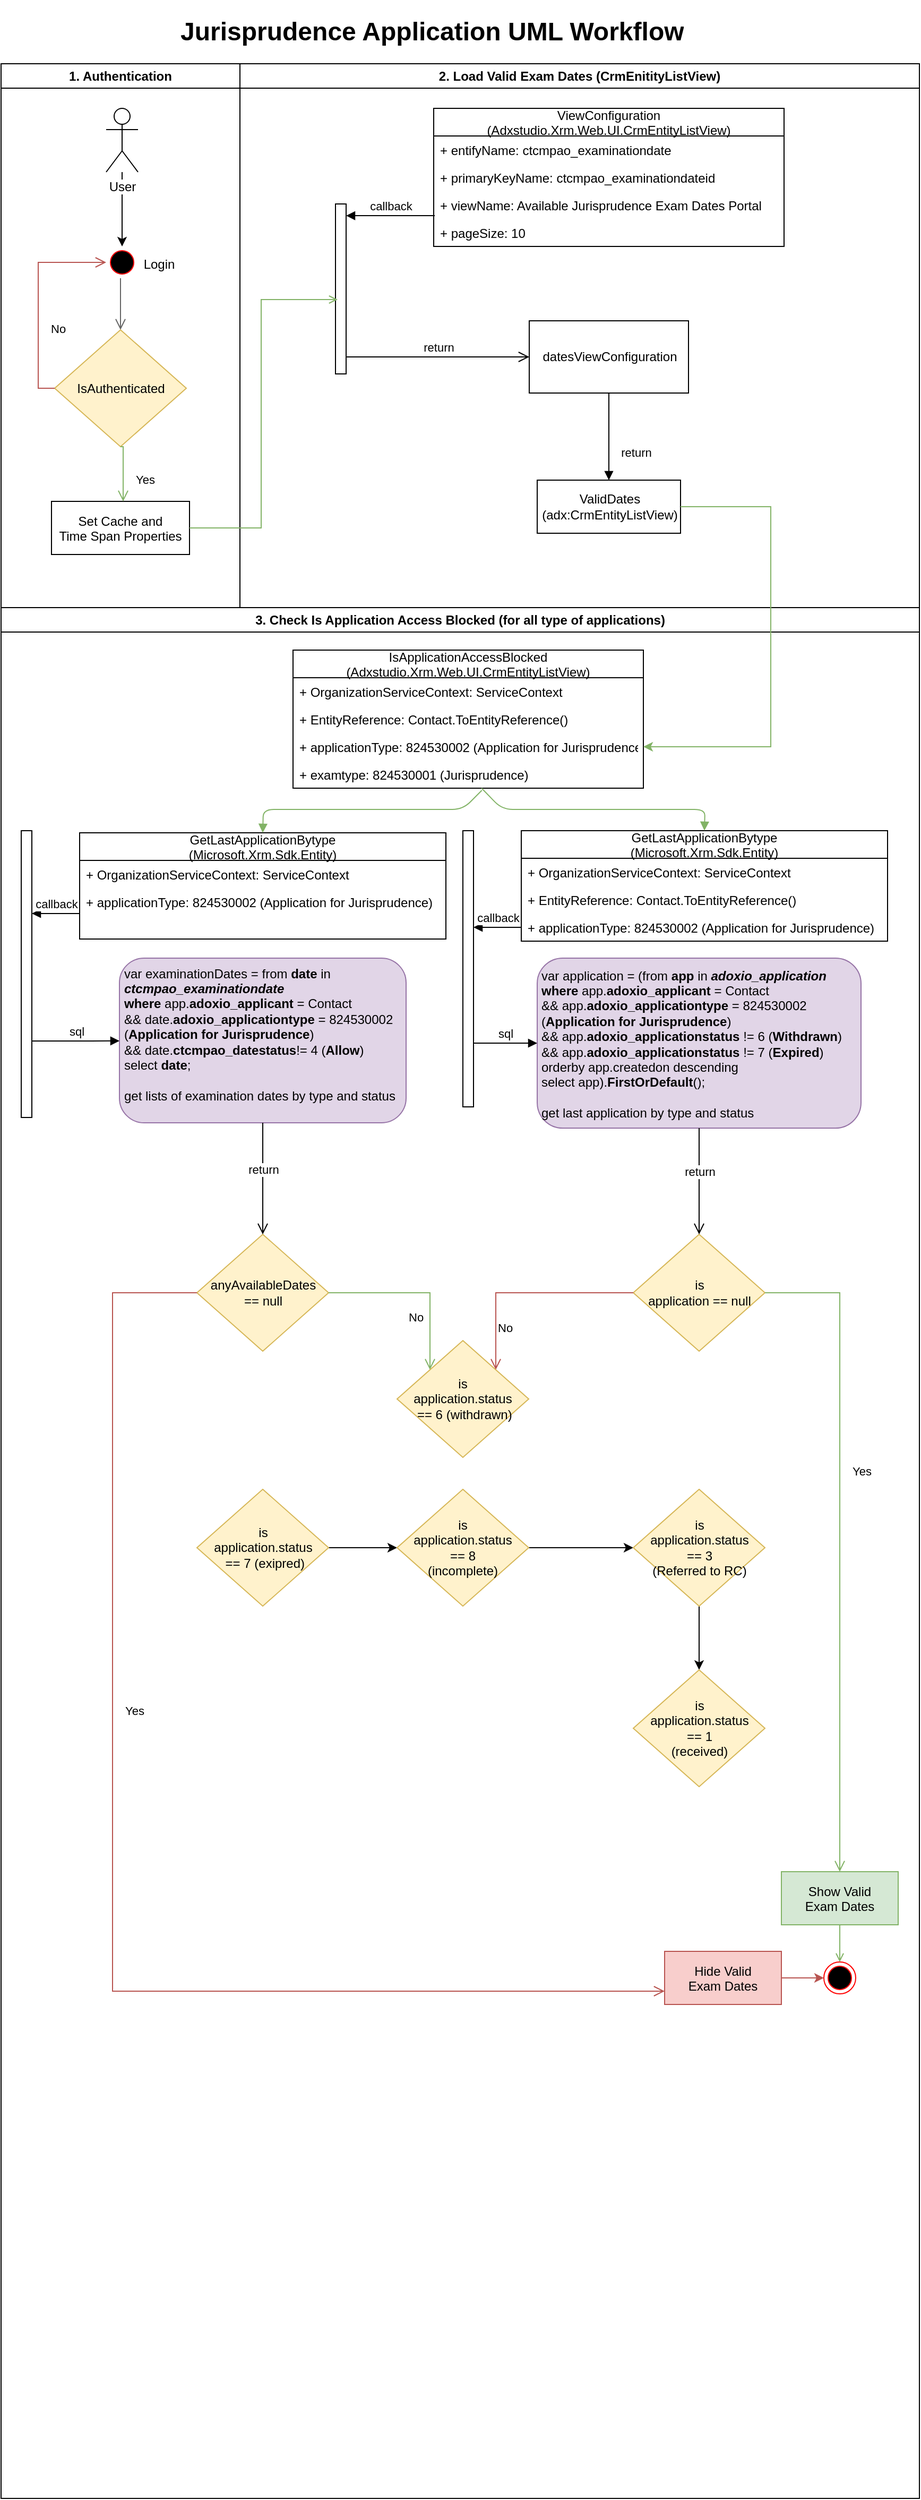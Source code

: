 <mxfile version="12.2.0" type="github" pages="1">
  <diagram name="Page-1" id="e7e014a7-5840-1c2e-5031-d8a46d1fe8dd">
    <mxGraphModel dx="1408" dy="748" grid="1" gridSize="10" guides="1" tooltips="1" connect="1" arrows="1" fold="1" page="1" pageScale="1" pageWidth="1169" pageHeight="826" background="#ffffff" math="0" shadow="0">
      <root>
        <mxCell id="0"/>
        <mxCell id="1" parent="0"/>
        <mxCell id="2" value="1. Authentication" style="swimlane;whiteSpace=wrap" parent="1" vertex="1">
          <mxGeometry x="165" y="128" width="225" height="512" as="geometry"/>
        </mxCell>
        <mxCell id="5" value="" style="ellipse;shape=startState;fillColor=#000000;strokeColor=#ff0000;" parent="2" vertex="1">
          <mxGeometry x="99" y="172" width="30" height="30" as="geometry"/>
        </mxCell>
        <mxCell id="6" value="" style="edgeStyle=elbowEdgeStyle;elbow=horizontal;verticalAlign=bottom;endArrow=open;endSize=8;strokeColor=#666666;endFill=1;rounded=0;entryX=0.5;entryY=0;entryDx=0;entryDy=0;fillColor=#f5f5f5;" parent="2" source="5" target="Et23XqPSTgTjZvxR6nic-42" edge="1">
          <mxGeometry x="99" y="172" as="geometry">
            <mxPoint x="114.5" y="242" as="targetPoint"/>
          </mxGeometry>
        </mxCell>
        <mxCell id="10" value="Set Cache and &#xa;Time Span Properties" style="" parent="2" vertex="1">
          <mxGeometry x="47.5" y="412" width="130" height="50" as="geometry"/>
        </mxCell>
        <mxCell id="Et23XqPSTgTjZvxR6nic-42" value="IsAuthenticated" style="rhombus;whiteSpace=wrap;html=1;fillColor=#fff2cc;strokeColor=#d6b656;" parent="2" vertex="1">
          <mxGeometry x="50.5" y="250.5" width="124" height="110" as="geometry"/>
        </mxCell>
        <mxCell id="Et23XqPSTgTjZvxR6nic-45" value="Yes" style="edgeStyle=elbowEdgeStyle;elbow=horizontal;align=left;verticalAlign=top;endArrow=open;endSize=8;strokeColor=#82b366;endFill=1;rounded=0;exitX=0.5;exitY=1;exitDx=0;exitDy=0;fillColor=#d5e8d4;" parent="2" source="Et23XqPSTgTjZvxR6nic-42" target="10" edge="1">
          <mxGeometry x="-0.27" y="10" relative="1" as="geometry">
            <mxPoint x="175.5" y="444" as="targetPoint"/>
            <mxPoint x="175.5" y="383.75" as="sourcePoint"/>
            <Array as="points">
              <mxPoint x="115" y="424"/>
              <mxPoint x="125" y="414"/>
            </Array>
            <mxPoint y="1" as="offset"/>
          </mxGeometry>
        </mxCell>
        <mxCell id="Et23XqPSTgTjZvxR6nic-46" value="No" style="edgeStyle=elbowEdgeStyle;elbow=horizontal;align=left;verticalAlign=top;endArrow=open;endSize=8;strokeColor=#b85450;endFill=1;rounded=0;exitX=0;exitY=0.5;exitDx=0;exitDy=0;fillColor=#f8cecc;entryX=0;entryY=0.5;entryDx=0;entryDy=0;" parent="2" source="Et23XqPSTgTjZvxR6nic-42" target="5" edge="1">
          <mxGeometry x="-0.136" y="-9" relative="1" as="geometry">
            <mxPoint x="25" y="407" as="targetPoint"/>
            <mxPoint x="24.5" y="324" as="sourcePoint"/>
            <Array as="points">
              <mxPoint x="35" y="254"/>
              <mxPoint x="35" y="364"/>
            </Array>
            <mxPoint x="1" y="1" as="offset"/>
          </mxGeometry>
        </mxCell>
        <mxCell id="Et23XqPSTgTjZvxR6nic-47" value="Login" style="text;html=1;strokeColor=none;fillColor=none;align=center;verticalAlign=middle;whiteSpace=wrap;rounded=0;" parent="2" vertex="1">
          <mxGeometry x="129" y="179" width="40" height="20" as="geometry"/>
        </mxCell>
        <mxCell id="zbCqpcpXdRwh8xc6tJT4-55" value="" style="edgeStyle=orthogonalEdgeStyle;rounded=0;orthogonalLoop=1;jettySize=auto;html=1;entryX=0.5;entryY=0;entryDx=0;entryDy=0;" parent="2" source="zbCqpcpXdRwh8xc6tJT4-42" target="5" edge="1">
          <mxGeometry relative="1" as="geometry"/>
        </mxCell>
        <mxCell id="zbCqpcpXdRwh8xc6tJT4-42" value="User" style="shape=umlActor;verticalLabelPosition=bottom;labelBackgroundColor=#ffffff;verticalAlign=top;html=1;" parent="2" vertex="1">
          <mxGeometry x="99" y="42" width="30" height="60" as="geometry"/>
        </mxCell>
        <mxCell id="3" value="2. Load Valid Exam Dates (CrmEnitityListView)" style="swimlane;whiteSpace=wrap" parent="1" vertex="1">
          <mxGeometry x="390" y="128" width="640" height="512" as="geometry"/>
        </mxCell>
        <mxCell id="Et23XqPSTgTjZvxR6nic-51" value="ViewConfiguration &#xa;(Adxstudio.Xrm.Web.UI.CrmEntityListView)" style="swimlane;fontStyle=0;childLayout=stackLayout;horizontal=1;startSize=26;fillColor=none;horizontalStack=0;resizeParent=1;resizeParentMax=0;resizeLast=0;collapsible=1;marginBottom=0;" parent="3" vertex="1">
          <mxGeometry x="182.5" y="42" width="330" height="130" as="geometry"/>
        </mxCell>
        <mxCell id="Et23XqPSTgTjZvxR6nic-52" value="+ entifyName: ctcmpao_examinationdate" style="text;strokeColor=none;fillColor=none;align=left;verticalAlign=top;spacingLeft=4;spacingRight=4;overflow=hidden;rotatable=0;points=[[0,0.5],[1,0.5]];portConstraint=eastwest;" parent="Et23XqPSTgTjZvxR6nic-51" vertex="1">
          <mxGeometry y="26" width="330" height="26" as="geometry"/>
        </mxCell>
        <mxCell id="Et23XqPSTgTjZvxR6nic-53" value="+ primaryKeyName: ctcmpao_examinationdateid" style="text;strokeColor=none;fillColor=none;align=left;verticalAlign=top;spacingLeft=4;spacingRight=4;overflow=hidden;rotatable=0;points=[[0,0.5],[1,0.5]];portConstraint=eastwest;" parent="Et23XqPSTgTjZvxR6nic-51" vertex="1">
          <mxGeometry y="52" width="330" height="26" as="geometry"/>
        </mxCell>
        <mxCell id="Et23XqPSTgTjZvxR6nic-54" value="+ viewName: Available Jurisprudence Exam Dates Portal" style="text;strokeColor=none;fillColor=none;align=left;verticalAlign=top;spacingLeft=4;spacingRight=4;overflow=hidden;rotatable=0;points=[[0,0.5],[1,0.5]];portConstraint=eastwest;" parent="Et23XqPSTgTjZvxR6nic-51" vertex="1">
          <mxGeometry y="78" width="330" height="26" as="geometry"/>
        </mxCell>
        <mxCell id="Et23XqPSTgTjZvxR6nic-55" value="+ pageSize: 10" style="text;strokeColor=none;fillColor=none;align=left;verticalAlign=top;spacingLeft=4;spacingRight=4;overflow=hidden;rotatable=0;points=[[0,0.5],[1,0.5]];portConstraint=eastwest;" parent="Et23XqPSTgTjZvxR6nic-51" vertex="1">
          <mxGeometry y="104" width="330" height="26" as="geometry"/>
        </mxCell>
        <mxCell id="Et23XqPSTgTjZvxR6nic-58" value="datesViewConfiguration" style="html=1;" parent="3" vertex="1">
          <mxGeometry x="272.5" y="242" width="150" height="68" as="geometry"/>
        </mxCell>
        <mxCell id="Et23XqPSTgTjZvxR6nic-61" value="" style="html=1;points=[];perimeter=orthogonalPerimeter;" parent="3" vertex="1">
          <mxGeometry x="90" y="132" width="10" height="160" as="geometry"/>
        </mxCell>
        <mxCell id="Et23XqPSTgTjZvxR6nic-62" value="callback" style="html=1;verticalAlign=bottom;endArrow=block;exitX=0.003;exitY=0.885;exitDx=0;exitDy=0;exitPerimeter=0;" parent="3" source="Et23XqPSTgTjZvxR6nic-54" target="Et23XqPSTgTjZvxR6nic-61" edge="1">
          <mxGeometry relative="1" as="geometry">
            <mxPoint x="197.5" y="172" as="sourcePoint"/>
          </mxGeometry>
        </mxCell>
        <mxCell id="Et23XqPSTgTjZvxR6nic-63" value="return" style="html=1;verticalAlign=bottom;endArrow=open;endSize=8;" parent="3" edge="1" source="Et23XqPSTgTjZvxR6nic-61">
          <mxGeometry relative="1" as="geometry">
            <mxPoint x="272.5" y="276" as="targetPoint"/>
            <mxPoint x="137.5" y="276" as="sourcePoint"/>
          </mxGeometry>
        </mxCell>
        <mxCell id="zbCqpcpXdRwh8xc6tJT4-40" value="ValidDates&lt;br&gt;(adx:CrmEntityListView)" style="html=1;" parent="3" vertex="1">
          <mxGeometry x="280" y="392" width="135" height="50" as="geometry"/>
        </mxCell>
        <mxCell id="zbCqpcpXdRwh8xc6tJT4-41" value="return" style="html=1;verticalAlign=bottom;endArrow=block;entryX=0.5;entryY=0;entryDx=0;entryDy=0;exitX=0.5;exitY=1;exitDx=0;exitDy=0;" parent="3" source="Et23XqPSTgTjZvxR6nic-58" target="zbCqpcpXdRwh8xc6tJT4-40" edge="1">
          <mxGeometry x="0.575" y="25" width="80" relative="1" as="geometry">
            <mxPoint x="342.5" y="292" as="sourcePoint"/>
            <mxPoint x="402.5" y="302" as="targetPoint"/>
            <mxPoint as="offset"/>
          </mxGeometry>
        </mxCell>
        <mxCell id="20" value="" style="endArrow=open;strokeColor=#82b366;endFill=1;rounded=0;fillColor=#d5e8d4;exitX=1;exitY=0.5;exitDx=0;exitDy=0;" parent="1" source="10" edge="1">
          <mxGeometry relative="1" as="geometry">
            <mxPoint x="482" y="350" as="targetPoint"/>
            <Array as="points">
              <mxPoint x="410" y="565"/>
              <mxPoint x="410" y="350"/>
            </Array>
          </mxGeometry>
        </mxCell>
        <mxCell id="Et23XqPSTgTjZvxR6nic-41" value="&lt;h1&gt;Jurisprudence Application UML Workflow&lt;/h1&gt;" style="text;html=1;strokeColor=none;fillColor=none;spacing=5;spacingTop=-20;whiteSpace=wrap;overflow=hidden;rounded=0;" parent="1" vertex="1">
          <mxGeometry x="329" y="78" width="510" height="50" as="geometry"/>
        </mxCell>
        <mxCell id="4" value="3. Check Is Application Access Blocked (for all type of applications)" style="swimlane;whiteSpace=wrap;startSize=23;" parent="1" vertex="1">
          <mxGeometry x="165" y="640" width="865" height="1780" as="geometry"/>
        </mxCell>
        <mxCell id="33" value="Show Valid &#xa;Exam Dates" style="fillColor=#d5e8d4;strokeColor=#82b366;" parent="4" vertex="1">
          <mxGeometry x="735" y="1190" width="110" height="50" as="geometry"/>
        </mxCell>
        <mxCell id="38" value="" style="ellipse;shape=endState;fillColor=#000000;strokeColor=#ff0000" parent="4" vertex="1">
          <mxGeometry x="775" y="1275" width="30" height="30" as="geometry"/>
        </mxCell>
        <mxCell id="39" value="" style="endArrow=open;strokeColor=#82b366;endFill=1;rounded=0;fillColor=#d5e8d4;" parent="4" source="33" target="38" edge="1">
          <mxGeometry relative="1" as="geometry"/>
        </mxCell>
        <mxCell id="zbCqpcpXdRwh8xc6tJT4-56" value="IsApplicationAccessBlocked &#xa;(Adxstudio.Xrm.Web.UI.CrmEntityListView)" style="swimlane;fontStyle=0;childLayout=stackLayout;horizontal=1;startSize=26;fillColor=none;horizontalStack=0;resizeParent=1;resizeParentMax=0;resizeLast=0;collapsible=1;marginBottom=0;" parent="4" vertex="1">
          <mxGeometry x="275" y="40" width="330" height="130" as="geometry"/>
        </mxCell>
        <mxCell id="zbCqpcpXdRwh8xc6tJT4-57" value="+ OrganizationServiceContext: ServiceContext" style="text;strokeColor=none;fillColor=none;align=left;verticalAlign=top;spacingLeft=4;spacingRight=4;overflow=hidden;rotatable=0;points=[[0,0.5],[1,0.5]];portConstraint=eastwest;" parent="zbCqpcpXdRwh8xc6tJT4-56" vertex="1">
          <mxGeometry y="26" width="330" height="26" as="geometry"/>
        </mxCell>
        <mxCell id="zbCqpcpXdRwh8xc6tJT4-58" value="+ EntityReference: Contact.ToEntityReference()" style="text;strokeColor=none;fillColor=none;align=left;verticalAlign=top;spacingLeft=4;spacingRight=4;overflow=hidden;rotatable=0;points=[[0,0.5],[1,0.5]];portConstraint=eastwest;" parent="zbCqpcpXdRwh8xc6tJT4-56" vertex="1">
          <mxGeometry y="52" width="330" height="26" as="geometry"/>
        </mxCell>
        <mxCell id="zbCqpcpXdRwh8xc6tJT4-59" value="+ applicationType: 824530002 (Application for Jurisprudence)" style="text;strokeColor=none;fillColor=none;align=left;verticalAlign=top;spacingLeft=4;spacingRight=4;overflow=hidden;rotatable=0;points=[[0,0.5],[1,0.5]];portConstraint=eastwest;" parent="zbCqpcpXdRwh8xc6tJT4-56" vertex="1">
          <mxGeometry y="78" width="330" height="26" as="geometry"/>
        </mxCell>
        <mxCell id="zbCqpcpXdRwh8xc6tJT4-60" value="+ examtype: 824530001 (Jurisprudence)" style="text;strokeColor=none;fillColor=none;align=left;verticalAlign=top;spacingLeft=4;spacingRight=4;overflow=hidden;rotatable=0;points=[[0,0.5],[1,0.5]];portConstraint=eastwest;" parent="zbCqpcpXdRwh8xc6tJT4-56" vertex="1">
          <mxGeometry y="104" width="330" height="26" as="geometry"/>
        </mxCell>
        <mxCell id="Lq4-B1WF_Dr2A9U7XuFw-77" value="" style="edgeStyle=orthogonalEdgeStyle;rounded=0;orthogonalLoop=1;jettySize=auto;html=1;fillColor=#f8cecc;strokeColor=#b85450;" edge="1" parent="4" source="Lq4-B1WF_Dr2A9U7XuFw-76" target="38">
          <mxGeometry relative="1" as="geometry"/>
        </mxCell>
        <mxCell id="Lq4-B1WF_Dr2A9U7XuFw-76" value="Hide Valid&#xa;Exam Dates" style="fillColor=#f8cecc;strokeColor=#b85450;" vertex="1" parent="4">
          <mxGeometry x="625" y="1265" width="110" height="50" as="geometry"/>
        </mxCell>
        <mxCell id="Lq4-B1WF_Dr2A9U7XuFw-51" value="GetLastApplicationBytype&#xa;(Microsoft.Xrm.Sdk.Entity)" style="swimlane;fontStyle=0;childLayout=stackLayout;horizontal=1;startSize=26;fillColor=none;horizontalStack=0;resizeParent=1;resizeParentMax=0;resizeLast=0;collapsible=1;marginBottom=0;" vertex="1" parent="4">
          <mxGeometry x="490" y="210" width="345" height="104" as="geometry"/>
        </mxCell>
        <mxCell id="Lq4-B1WF_Dr2A9U7XuFw-52" value="+ OrganizationServiceContext: ServiceContext" style="text;strokeColor=none;fillColor=none;align=left;verticalAlign=top;spacingLeft=4;spacingRight=4;overflow=hidden;rotatable=0;points=[[0,0.5],[1,0.5]];portConstraint=eastwest;" vertex="1" parent="Lq4-B1WF_Dr2A9U7XuFw-51">
          <mxGeometry y="26" width="345" height="26" as="geometry"/>
        </mxCell>
        <mxCell id="Lq4-B1WF_Dr2A9U7XuFw-53" value="+ EntityReference: Contact.ToEntityReference()" style="text;strokeColor=none;fillColor=none;align=left;verticalAlign=top;spacingLeft=4;spacingRight=4;overflow=hidden;rotatable=0;points=[[0,0.5],[1,0.5]];portConstraint=eastwest;" vertex="1" parent="Lq4-B1WF_Dr2A9U7XuFw-51">
          <mxGeometry y="52" width="345" height="26" as="geometry"/>
        </mxCell>
        <mxCell id="Lq4-B1WF_Dr2A9U7XuFw-54" value="+ applicationType: 824530002 (Application for Jurisprudence)" style="text;strokeColor=none;fillColor=none;align=left;verticalAlign=top;spacingLeft=4;spacingRight=4;overflow=hidden;rotatable=0;points=[[0,0.5],[1,0.5]];portConstraint=eastwest;" vertex="1" parent="Lq4-B1WF_Dr2A9U7XuFw-51">
          <mxGeometry y="78" width="345" height="26" as="geometry"/>
        </mxCell>
        <mxCell id="Lq4-B1WF_Dr2A9U7XuFw-57" value="" style="html=1;points=[];perimeter=orthogonalPerimeter;" vertex="1" parent="4">
          <mxGeometry x="435" y="210" width="10" height="260" as="geometry"/>
        </mxCell>
        <mxCell id="Lq4-B1WF_Dr2A9U7XuFw-58" value="callback" style="html=1;verticalAlign=bottom;endArrow=block;exitX=0;exitY=0.5;exitDx=0;exitDy=0;" edge="1" source="Lq4-B1WF_Dr2A9U7XuFw-54" target="Lq4-B1WF_Dr2A9U7XuFw-57" parent="4">
          <mxGeometry relative="1" as="geometry">
            <mxPoint x="485" y="292" as="sourcePoint"/>
          </mxGeometry>
        </mxCell>
        <mxCell id="Lq4-B1WF_Dr2A9U7XuFw-61" value="&lt;div&gt;var application = (from &lt;b&gt;app&lt;/b&gt; in &lt;i&gt;&lt;b&gt;adoxio_application&amp;nbsp;&lt;/b&gt;&lt;/i&gt;&lt;/div&gt;&lt;div&gt;&lt;b&gt;where &lt;/b&gt;app.&lt;b&gt;adoxio_applicant &lt;/b&gt;= Contact&lt;/div&gt;&lt;div&gt;&amp;amp;&amp;amp; app.&lt;b&gt;adoxio_applicationtype&lt;/b&gt; = 824530002 (&lt;b&gt;Application for Jurisprudence&lt;/b&gt;)&lt;/div&gt;&lt;div&gt;&amp;amp;&amp;amp; app.&lt;b&gt;adoxio_applicationstatus &lt;/b&gt;!= 6 (&lt;b&gt;Withdrawn&lt;/b&gt;)&lt;/div&gt;&lt;div&gt;&amp;amp;&amp;amp; app.&lt;b&gt;adoxio_applicationstatus &lt;/b&gt;!= 7 (&lt;b&gt;Expired&lt;/b&gt;)&lt;/div&gt;&lt;div&gt;orderby app.createdon descending&lt;/div&gt;&lt;div&gt;select app).&lt;b&gt;FirstOrDefault&lt;/b&gt;();&lt;/div&gt;&lt;div&gt;&lt;br&gt;&lt;/div&gt;&lt;div&gt;get last application by type and status&lt;/div&gt;" style="rounded=1;whiteSpace=wrap;html=1;align=left;spacingTop=2;spacingLeft=2;spacingRight=2;fillColor=#e1d5e7;strokeColor=#9673a6;" vertex="1" parent="4">
          <mxGeometry x="505" y="330" width="305" height="160" as="geometry"/>
        </mxCell>
        <mxCell id="Lq4-B1WF_Dr2A9U7XuFw-66" value="sql" style="html=1;verticalAlign=bottom;endArrow=block;entryX=0;entryY=0.5;entryDx=0;entryDy=0;" edge="1" parent="4" source="Lq4-B1WF_Dr2A9U7XuFw-57" target="Lq4-B1WF_Dr2A9U7XuFw-61">
          <mxGeometry width="80" relative="1" as="geometry">
            <mxPoint x="445" y="397" as="sourcePoint"/>
            <mxPoint x="375" y="700" as="targetPoint"/>
            <Array as="points"/>
          </mxGeometry>
        </mxCell>
        <mxCell id="Lq4-B1WF_Dr2A9U7XuFw-68" value="is&lt;br&gt;application == null" style="rhombus;whiteSpace=wrap;html=1;fillColor=#fff2cc;strokeColor=#d6b656;" vertex="1" parent="4">
          <mxGeometry x="595.5" y="590" width="124" height="110" as="geometry"/>
        </mxCell>
        <mxCell id="Lq4-B1WF_Dr2A9U7XuFw-59" value="return" style="html=1;verticalAlign=bottom;endArrow=open;endSize=8;exitX=0.5;exitY=1;exitDx=0;exitDy=0;entryX=0.5;entryY=0;entryDx=0;entryDy=0;" edge="1" parent="4" source="Lq4-B1WF_Dr2A9U7XuFw-61" target="Lq4-B1WF_Dr2A9U7XuFw-68">
          <mxGeometry relative="1" as="geometry">
            <mxPoint x="710" y="560" as="targetPoint"/>
            <mxPoint x="445" y="424" as="sourcePoint"/>
            <Array as="points"/>
          </mxGeometry>
        </mxCell>
        <mxCell id="Lq4-B1WF_Dr2A9U7XuFw-69" value="No" style="edgeStyle=elbowEdgeStyle;elbow=horizontal;align=left;verticalAlign=top;endArrow=open;endSize=8;strokeColor=#b85450;endFill=1;rounded=0;exitX=0;exitY=0.5;exitDx=0;exitDy=0;fillColor=#f8cecc;entryX=1;entryY=0;entryDx=0;entryDy=0;" edge="1" source="Lq4-B1WF_Dr2A9U7XuFw-68" parent="4" target="Lq4-B1WF_Dr2A9U7XuFw-86">
          <mxGeometry x="0.333" y="15" relative="1" as="geometry">
            <mxPoint x="600" y="890" as="targetPoint"/>
            <mxPoint x="313.5" y="539" as="sourcePoint"/>
            <Array as="points">
              <mxPoint x="466" y="680"/>
              <mxPoint x="505" y="660"/>
              <mxPoint x="450" y="710"/>
            </Array>
            <mxPoint x="-15" y="15" as="offset"/>
          </mxGeometry>
        </mxCell>
        <mxCell id="Lq4-B1WF_Dr2A9U7XuFw-70" value="Yes" style="edgeStyle=elbowEdgeStyle;elbow=horizontal;align=left;verticalAlign=top;endArrow=open;endSize=8;strokeColor=#82b366;endFill=1;rounded=0;exitX=1;exitY=0.5;exitDx=0;exitDy=0;fillColor=#d5e8d4;entryX=0.5;entryY=0;entryDx=0;entryDy=0;" edge="1" source="Lq4-B1WF_Dr2A9U7XuFw-68" parent="4" target="33">
          <mxGeometry x="-0.27" y="10" relative="1" as="geometry">
            <mxPoint x="790" y="1080" as="targetPoint"/>
            <mxPoint x="219.5" y="603.75" as="sourcePoint"/>
            <Array as="points">
              <mxPoint x="790" y="940"/>
              <mxPoint x="735" y="920"/>
            </Array>
            <mxPoint y="1" as="offset"/>
          </mxGeometry>
        </mxCell>
        <mxCell id="Lq4-B1WF_Dr2A9U7XuFw-71" value="&lt;div&gt;var examinationDates = from &lt;b&gt;date&lt;/b&gt; in &lt;b&gt;&lt;i&gt;ctcmpao_examinationdate&lt;/i&gt;&lt;/b&gt;&lt;/div&gt;&lt;div&gt;&lt;b&gt;where &lt;/b&gt;app.&lt;b&gt;adoxio_applicant &lt;/b&gt;= Contact&lt;/div&gt;&lt;div&gt;&amp;amp;&amp;amp; date.&lt;b&gt;adoxio_applicationtype&lt;/b&gt; = 824530002 (&lt;b&gt;Application for Jurisprudence&lt;/b&gt;)&lt;/div&gt;&lt;div&gt;&amp;amp;&amp;amp; date.&lt;b&gt;ctcmpao_datestatus&lt;/b&gt;!= 4 (&lt;b&gt;Allow&lt;/b&gt;)&lt;/div&gt;&lt;div&gt;select&amp;nbsp;&lt;b&gt;date&lt;/b&gt;;&lt;/div&gt;&lt;div&gt;&lt;br&gt;&lt;/div&gt;&lt;div&gt;get lists of examination dates by type and status&lt;/div&gt;&lt;div&gt;&lt;br&gt;&lt;/div&gt;" style="rounded=1;whiteSpace=wrap;html=1;align=left;spacingTop=2;spacingLeft=2;spacingRight=2;fillColor=#e1d5e7;strokeColor=#9673a6;" vertex="1" parent="4">
          <mxGeometry x="111.5" y="330" width="270" height="155" as="geometry"/>
        </mxCell>
        <mxCell id="Lq4-B1WF_Dr2A9U7XuFw-72" value="anyAvailableDates&lt;br&gt;== null" style="rhombus;whiteSpace=wrap;html=1;fillColor=#fff2cc;strokeColor=#d6b656;" vertex="1" parent="4">
          <mxGeometry x="184.5" y="590" width="124" height="110" as="geometry"/>
        </mxCell>
        <mxCell id="Lq4-B1WF_Dr2A9U7XuFw-73" value="return" style="html=1;verticalAlign=bottom;endArrow=open;endSize=8;exitX=0.5;exitY=1;exitDx=0;exitDy=0;entryX=0.5;entryY=0;entryDx=0;entryDy=0;" edge="1" target="Lq4-B1WF_Dr2A9U7XuFw-72" parent="4" source="Lq4-B1WF_Dr2A9U7XuFw-71">
          <mxGeometry relative="1" as="geometry">
            <mxPoint x="200" y="655" as="targetPoint"/>
            <mxPoint x="200" y="545" as="sourcePoint"/>
            <Array as="points"/>
          </mxGeometry>
        </mxCell>
        <mxCell id="Lq4-B1WF_Dr2A9U7XuFw-74" value="Yes" style="edgeStyle=elbowEdgeStyle;elbow=horizontal;align=left;verticalAlign=top;endArrow=open;endSize=8;strokeColor=#b85450;endFill=1;rounded=0;exitX=0;exitY=0.5;exitDx=0;exitDy=0;fillColor=#f8cecc;entryX=0;entryY=0.75;entryDx=0;entryDy=0;" edge="1" source="Lq4-B1WF_Dr2A9U7XuFw-72" parent="4" target="Lq4-B1WF_Dr2A9U7XuFw-76">
          <mxGeometry x="-0.27" y="10" relative="1" as="geometry">
            <mxPoint x="255" y="855" as="targetPoint"/>
            <mxPoint x="81.5" y="603.75" as="sourcePoint"/>
            <Array as="points">
              <mxPoint x="105" y="1270"/>
              <mxPoint x="247" y="770"/>
            </Array>
            <mxPoint y="1" as="offset"/>
          </mxGeometry>
        </mxCell>
        <mxCell id="Lq4-B1WF_Dr2A9U7XuFw-75" value="No" style="edgeStyle=elbowEdgeStyle;elbow=horizontal;align=left;verticalAlign=top;endArrow=open;endSize=8;strokeColor=#82b366;endFill=1;rounded=0;fillColor=#d5e8d4;exitX=1;exitY=0.5;exitDx=0;exitDy=0;entryX=0;entryY=0;entryDx=0;entryDy=0;" edge="1" source="Lq4-B1WF_Dr2A9U7XuFw-72" parent="4" target="Lq4-B1WF_Dr2A9U7XuFw-86">
          <mxGeometry x="-0.136" y="-9" relative="1" as="geometry">
            <mxPoint x="355" y="830" as="targetPoint"/>
            <mxPoint x="305" y="655" as="sourcePoint"/>
            <Array as="points">
              <mxPoint x="404" y="680"/>
            </Array>
            <mxPoint x="1" y="1" as="offset"/>
          </mxGeometry>
        </mxCell>
        <mxCell id="Lq4-B1WF_Dr2A9U7XuFw-78" value="GetLastApplicationBytype&#xa;(Microsoft.Xrm.Sdk.Entity)" style="swimlane;fontStyle=0;childLayout=stackLayout;horizontal=1;startSize=26;fillColor=none;horizontalStack=0;resizeParent=1;resizeParentMax=0;resizeLast=0;collapsible=1;marginBottom=0;" vertex="1" parent="4">
          <mxGeometry x="74" y="212" width="345" height="100" as="geometry"/>
        </mxCell>
        <mxCell id="Lq4-B1WF_Dr2A9U7XuFw-79" value="+ OrganizationServiceContext: ServiceContext" style="text;strokeColor=none;fillColor=none;align=left;verticalAlign=top;spacingLeft=4;spacingRight=4;overflow=hidden;rotatable=0;points=[[0,0.5],[1,0.5]];portConstraint=eastwest;" vertex="1" parent="Lq4-B1WF_Dr2A9U7XuFw-78">
          <mxGeometry y="26" width="345" height="26" as="geometry"/>
        </mxCell>
        <mxCell id="Lq4-B1WF_Dr2A9U7XuFw-85" value="+ applicationType: 824530002 (Application for Jurisprudence)" style="text;strokeColor=none;fillColor=none;align=left;verticalAlign=top;spacingLeft=4;spacingRight=4;overflow=hidden;rotatable=0;points=[[0,0.5],[1,0.5]];portConstraint=eastwest;" vertex="1" parent="Lq4-B1WF_Dr2A9U7XuFw-78">
          <mxGeometry y="52" width="345" height="48" as="geometry"/>
        </mxCell>
        <mxCell id="Lq4-B1WF_Dr2A9U7XuFw-82" value="" style="html=1;points=[];perimeter=orthogonalPerimeter;" vertex="1" parent="4">
          <mxGeometry x="19" y="210" width="10" height="270" as="geometry"/>
        </mxCell>
        <mxCell id="Lq4-B1WF_Dr2A9U7XuFw-83" value="sql" style="html=1;verticalAlign=bottom;endArrow=block;" edge="1" source="Lq4-B1WF_Dr2A9U7XuFw-82" parent="4" target="Lq4-B1WF_Dr2A9U7XuFw-71">
          <mxGeometry width="80" relative="1" as="geometry">
            <mxPoint x="-136" y="-303" as="sourcePoint"/>
            <mxPoint x="89" y="420" as="targetPoint"/>
            <Array as="points">
              <mxPoint x="75" y="408"/>
            </Array>
          </mxGeometry>
        </mxCell>
        <mxCell id="Lq4-B1WF_Dr2A9U7XuFw-84" value="callback" style="html=1;verticalAlign=bottom;endArrow=block;" edge="1" source="Lq4-B1WF_Dr2A9U7XuFw-85" target="Lq4-B1WF_Dr2A9U7XuFw-82" parent="4">
          <mxGeometry relative="1" as="geometry">
            <mxPoint x="76.07" y="321.216" as="sourcePoint"/>
          </mxGeometry>
        </mxCell>
        <mxCell id="Lq4-B1WF_Dr2A9U7XuFw-86" value="is&lt;br&gt;application.status&lt;br&gt;&amp;nbsp;== 6 (withdrawn)" style="rhombus;whiteSpace=wrap;html=1;fillColor=#fff2cc;strokeColor=#d6b656;" vertex="1" parent="4">
          <mxGeometry x="373" y="690" width="124" height="110" as="geometry"/>
        </mxCell>
        <mxCell id="Lq4-B1WF_Dr2A9U7XuFw-99" value="" style="edgeStyle=orthogonalEdgeStyle;rounded=0;orthogonalLoop=1;jettySize=auto;html=1;" edge="1" parent="4" source="Lq4-B1WF_Dr2A9U7XuFw-96" target="Lq4-B1WF_Dr2A9U7XuFw-98">
          <mxGeometry relative="1" as="geometry"/>
        </mxCell>
        <mxCell id="Lq4-B1WF_Dr2A9U7XuFw-96" value="is&lt;br&gt;application.status&lt;br&gt;&amp;nbsp;== 7 (exipred)" style="rhombus;whiteSpace=wrap;html=1;fillColor=#fff2cc;strokeColor=#d6b656;" vertex="1" parent="4">
          <mxGeometry x="184.5" y="830" width="124" height="110" as="geometry"/>
        </mxCell>
        <mxCell id="Lq4-B1WF_Dr2A9U7XuFw-101" value="" style="edgeStyle=orthogonalEdgeStyle;rounded=0;orthogonalLoop=1;jettySize=auto;html=1;" edge="1" parent="4" source="Lq4-B1WF_Dr2A9U7XuFw-98" target="Lq4-B1WF_Dr2A9U7XuFw-100">
          <mxGeometry relative="1" as="geometry"/>
        </mxCell>
        <mxCell id="Lq4-B1WF_Dr2A9U7XuFw-98" value="is&lt;br&gt;application.status&lt;br&gt;&amp;nbsp;== 8&amp;nbsp;&lt;br&gt;(incomplete)" style="rhombus;whiteSpace=wrap;html=1;fillColor=#fff2cc;strokeColor=#d6b656;" vertex="1" parent="4">
          <mxGeometry x="373" y="830" width="124" height="110" as="geometry"/>
        </mxCell>
        <mxCell id="Lq4-B1WF_Dr2A9U7XuFw-103" value="" style="edgeStyle=orthogonalEdgeStyle;rounded=0;orthogonalLoop=1;jettySize=auto;html=1;" edge="1" parent="4" source="Lq4-B1WF_Dr2A9U7XuFw-100" target="Lq4-B1WF_Dr2A9U7XuFw-102">
          <mxGeometry relative="1" as="geometry"/>
        </mxCell>
        <mxCell id="Lq4-B1WF_Dr2A9U7XuFw-100" value="is&lt;br&gt;application.status&lt;br&gt;&amp;nbsp;== 3&amp;nbsp;&lt;br&gt;(Referred to RC)" style="rhombus;whiteSpace=wrap;html=1;fillColor=#fff2cc;strokeColor=#d6b656;" vertex="1" parent="4">
          <mxGeometry x="595.5" y="830" width="124" height="110" as="geometry"/>
        </mxCell>
        <mxCell id="Lq4-B1WF_Dr2A9U7XuFw-102" value="is&lt;br&gt;application.status&lt;br&gt;&amp;nbsp;== 1&amp;nbsp;&lt;br&gt;(received)" style="rhombus;whiteSpace=wrap;html=1;fillColor=#fff2cc;strokeColor=#d6b656;" vertex="1" parent="4">
          <mxGeometry x="595.5" y="1000" width="124" height="110" as="geometry"/>
        </mxCell>
        <mxCell id="Lq4-B1WF_Dr2A9U7XuFw-90" value="" style="html=1;verticalAlign=bottom;endArrow=block;entryX=0.5;entryY=0;entryDx=0;entryDy=0;exitX=0.539;exitY=1.077;exitDx=0;exitDy=0;exitPerimeter=0;fillColor=#d5e8d4;strokeColor=#82b366;" edge="1" parent="4" source="zbCqpcpXdRwh8xc6tJT4-60" target="Lq4-B1WF_Dr2A9U7XuFw-78">
          <mxGeometry width="80" relative="1" as="geometry">
            <mxPoint x="155" y="180" as="sourcePoint"/>
            <mxPoint x="235" y="180" as="targetPoint"/>
            <Array as="points">
              <mxPoint x="435" y="190"/>
              <mxPoint x="247" y="190"/>
            </Array>
          </mxGeometry>
        </mxCell>
        <mxCell id="Lq4-B1WF_Dr2A9U7XuFw-91" value="" style="html=1;verticalAlign=bottom;endArrow=block;entryX=0.5;entryY=0;entryDx=0;entryDy=0;fillColor=#d5e8d4;strokeColor=#82b366;" edge="1" parent="4" source="zbCqpcpXdRwh8xc6tJT4-60" target="Lq4-B1WF_Dr2A9U7XuFw-51">
          <mxGeometry width="80" relative="1" as="geometry">
            <mxPoint x="669.264" y="169" as="sourcePoint"/>
            <mxPoint x="521.5" y="211" as="targetPoint"/>
            <Array as="points">
              <mxPoint x="472" y="190"/>
              <mxPoint x="565" y="190"/>
              <mxPoint x="663" y="190"/>
            </Array>
          </mxGeometry>
        </mxCell>
        <mxCell id="Lq4-B1WF_Dr2A9U7XuFw-95" value="" style="edgeStyle=orthogonalEdgeStyle;rounded=0;orthogonalLoop=1;jettySize=auto;html=1;exitX=1;exitY=0.5;exitDx=0;exitDy=0;fillColor=#d5e8d4;strokeColor=#82b366;" edge="1" parent="1" source="zbCqpcpXdRwh8xc6tJT4-40" target="zbCqpcpXdRwh8xc6tJT4-59">
          <mxGeometry relative="1" as="geometry">
            <mxPoint x="645" y="650" as="targetPoint"/>
            <Array as="points">
              <mxPoint x="890" y="545"/>
              <mxPoint x="890" y="771"/>
            </Array>
          </mxGeometry>
        </mxCell>
      </root>
    </mxGraphModel>
  </diagram>
</mxfile>
